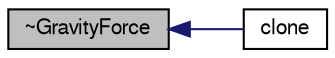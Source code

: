 digraph "~GravityForce"
{
  bgcolor="transparent";
  edge [fontname="FreeSans",fontsize="10",labelfontname="FreeSans",labelfontsize="10"];
  node [fontname="FreeSans",fontsize="10",shape=record];
  rankdir="LR";
  Node8 [label="~GravityForce",height=0.2,width=0.4,color="black", fillcolor="grey75", style="filled", fontcolor="black"];
  Node8 -> Node9 [dir="back",color="midnightblue",fontsize="10",style="solid",fontname="FreeSans"];
  Node9 [label="clone",height=0.2,width=0.4,color="black",URL="$a24130.html#ac7eaa8b220cc46ce90a03b7fc312138e",tooltip="Construct and return a clone. "];
}
